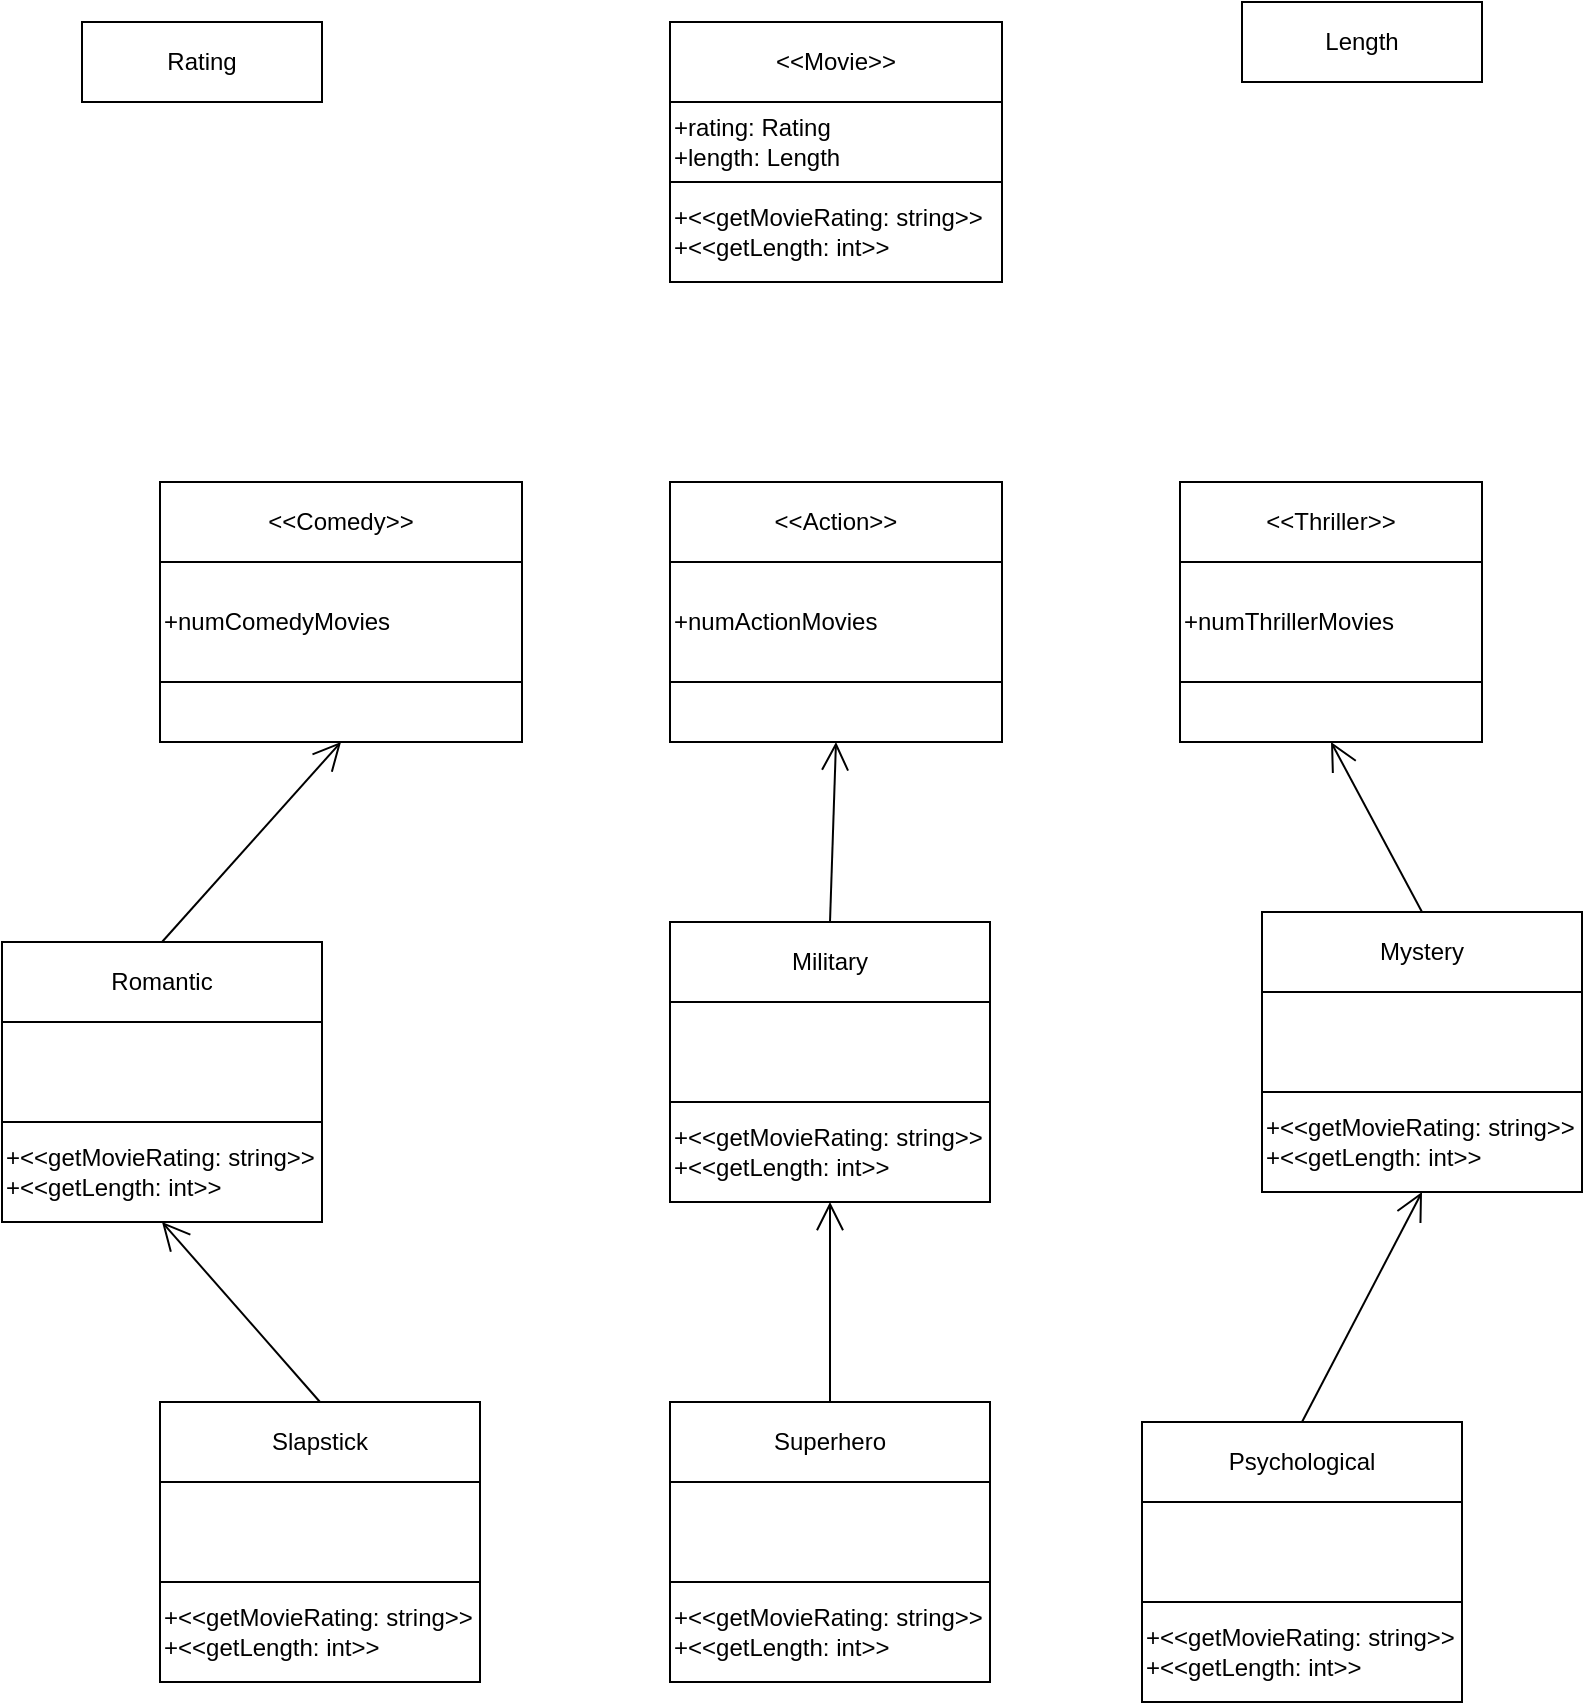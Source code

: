 <mxfile version="15.9.1" type="github">
  <diagram id="C5RBs43oDa-KdzZeNtuy" name="Page-1">
    <mxGraphModel dx="1455" dy="945" grid="1" gridSize="10" guides="1" tooltips="1" connect="1" arrows="1" fold="1" page="1" pageScale="1" pageWidth="827" pageHeight="1169" math="0" shadow="0">
      <root>
        <mxCell id="WIyWlLk6GJQsqaUBKTNV-0" />
        <mxCell id="WIyWlLk6GJQsqaUBKTNV-1" parent="WIyWlLk6GJQsqaUBKTNV-0" />
        <mxCell id="EO888Z2LSfCSHxFameB1-0" value="&amp;lt;&amp;lt;Movie&amp;gt;&amp;gt;" style="rounded=0;whiteSpace=wrap;html=1;" parent="WIyWlLk6GJQsqaUBKTNV-1" vertex="1">
          <mxGeometry x="354" y="50" width="166" height="40" as="geometry" />
        </mxCell>
        <mxCell id="EO888Z2LSfCSHxFameB1-1" value="+rating: Rating&lt;br&gt;+length: Length" style="rounded=0;whiteSpace=wrap;html=1;align=left;" parent="WIyWlLk6GJQsqaUBKTNV-1" vertex="1">
          <mxGeometry x="354" y="90" width="166" height="40" as="geometry" />
        </mxCell>
        <mxCell id="EO888Z2LSfCSHxFameB1-2" value="+&amp;lt;&amp;lt;getMovieRating: string&amp;gt;&amp;gt;&lt;br&gt;+&amp;lt;&amp;lt;getLength: int&amp;gt;&amp;gt;" style="rounded=0;whiteSpace=wrap;html=1;align=left;" parent="WIyWlLk6GJQsqaUBKTNV-1" vertex="1">
          <mxGeometry x="354" y="130" width="166" height="50" as="geometry" />
        </mxCell>
        <mxCell id="EO888Z2LSfCSHxFameB1-3" value="Rating" style="rounded=0;whiteSpace=wrap;html=1;align=center;" parent="WIyWlLk6GJQsqaUBKTNV-1" vertex="1">
          <mxGeometry x="60" y="50" width="120" height="40" as="geometry" />
        </mxCell>
        <mxCell id="EO888Z2LSfCSHxFameB1-4" value="Length" style="rounded=0;whiteSpace=wrap;html=1;align=center;" parent="WIyWlLk6GJQsqaUBKTNV-1" vertex="1">
          <mxGeometry x="640" y="40" width="120" height="40" as="geometry" />
        </mxCell>
        <mxCell id="EO888Z2LSfCSHxFameB1-5" value="&amp;lt;&amp;lt;Comedy&amp;gt;&amp;gt;" style="rounded=0;whiteSpace=wrap;html=1;align=center;" parent="WIyWlLk6GJQsqaUBKTNV-1" vertex="1">
          <mxGeometry x="99" y="280" width="181" height="40" as="geometry" />
        </mxCell>
        <mxCell id="EO888Z2LSfCSHxFameB1-6" value="&amp;lt;&amp;lt;Action&amp;gt;&amp;gt;" style="rounded=0;whiteSpace=wrap;html=1;align=center;" parent="WIyWlLk6GJQsqaUBKTNV-1" vertex="1">
          <mxGeometry x="354" y="280" width="166" height="40" as="geometry" />
        </mxCell>
        <mxCell id="EO888Z2LSfCSHxFameB1-7" value="&amp;lt;&amp;lt;Thriller&amp;gt;&amp;gt;" style="rounded=0;whiteSpace=wrap;html=1;align=center;" parent="WIyWlLk6GJQsqaUBKTNV-1" vertex="1">
          <mxGeometry x="609" y="280" width="151" height="40" as="geometry" />
        </mxCell>
        <mxCell id="EO888Z2LSfCSHxFameB1-8" value="Romantic" style="rounded=0;whiteSpace=wrap;html=1;align=center;" parent="WIyWlLk6GJQsqaUBKTNV-1" vertex="1">
          <mxGeometry x="20" y="510" width="160" height="40" as="geometry" />
        </mxCell>
        <mxCell id="EO888Z2LSfCSHxFameB1-16" value="+numComedyMovies" style="rounded=0;whiteSpace=wrap;html=1;align=left;" parent="WIyWlLk6GJQsqaUBKTNV-1" vertex="1">
          <mxGeometry x="99" y="320" width="181" height="60" as="geometry" />
        </mxCell>
        <mxCell id="EO888Z2LSfCSHxFameB1-17" value="" style="rounded=0;whiteSpace=wrap;html=1;align=center;" parent="WIyWlLk6GJQsqaUBKTNV-1" vertex="1">
          <mxGeometry x="99" y="380" width="181" height="30" as="geometry" />
        </mxCell>
        <mxCell id="EO888Z2LSfCSHxFameB1-18" value="+numActionMovies" style="rounded=0;whiteSpace=wrap;html=1;align=left;" parent="WIyWlLk6GJQsqaUBKTNV-1" vertex="1">
          <mxGeometry x="354" y="320" width="166" height="60" as="geometry" />
        </mxCell>
        <mxCell id="EO888Z2LSfCSHxFameB1-19" value="" style="rounded=0;whiteSpace=wrap;html=1;align=center;" parent="WIyWlLk6GJQsqaUBKTNV-1" vertex="1">
          <mxGeometry x="354" y="380" width="166" height="30" as="geometry" />
        </mxCell>
        <mxCell id="EO888Z2LSfCSHxFameB1-20" value="+numThrillerMovies" style="rounded=0;whiteSpace=wrap;html=1;align=left;" parent="WIyWlLk6GJQsqaUBKTNV-1" vertex="1">
          <mxGeometry x="609" y="320" width="151" height="60" as="geometry" />
        </mxCell>
        <mxCell id="EO888Z2LSfCSHxFameB1-21" value="" style="rounded=0;whiteSpace=wrap;html=1;align=center;" parent="WIyWlLk6GJQsqaUBKTNV-1" vertex="1">
          <mxGeometry x="609" y="380" width="151" height="30" as="geometry" />
        </mxCell>
        <mxCell id="aHy_CE2uwY0BwyLBqiSk-0" value="+&amp;lt;&amp;lt;getMovieRating: string&amp;gt;&amp;gt;&lt;br&gt;+&amp;lt;&amp;lt;getLength: int&amp;gt;&amp;gt;" style="rounded=0;whiteSpace=wrap;html=1;align=left;" vertex="1" parent="WIyWlLk6GJQsqaUBKTNV-1">
          <mxGeometry x="20" y="600" width="160" height="50" as="geometry" />
        </mxCell>
        <mxCell id="aHy_CE2uwY0BwyLBqiSk-1" value="" style="rounded=0;whiteSpace=wrap;html=1;align=left;" vertex="1" parent="WIyWlLk6GJQsqaUBKTNV-1">
          <mxGeometry x="20" y="550" width="160" height="50" as="geometry" />
        </mxCell>
        <mxCell id="aHy_CE2uwY0BwyLBqiSk-2" value="Slapstick" style="rounded=0;whiteSpace=wrap;html=1;align=center;" vertex="1" parent="WIyWlLk6GJQsqaUBKTNV-1">
          <mxGeometry x="99" y="740" width="160" height="40" as="geometry" />
        </mxCell>
        <mxCell id="aHy_CE2uwY0BwyLBqiSk-3" value="+&amp;lt;&amp;lt;getMovieRating: string&amp;gt;&amp;gt;&lt;br&gt;+&amp;lt;&amp;lt;getLength: int&amp;gt;&amp;gt;" style="rounded=0;whiteSpace=wrap;html=1;align=left;" vertex="1" parent="WIyWlLk6GJQsqaUBKTNV-1">
          <mxGeometry x="99" y="830" width="160" height="50" as="geometry" />
        </mxCell>
        <mxCell id="aHy_CE2uwY0BwyLBqiSk-4" value="" style="rounded=0;whiteSpace=wrap;html=1;align=left;" vertex="1" parent="WIyWlLk6GJQsqaUBKTNV-1">
          <mxGeometry x="99" y="780" width="160" height="50" as="geometry" />
        </mxCell>
        <mxCell id="aHy_CE2uwY0BwyLBqiSk-5" value="" style="endArrow=open;endFill=1;endSize=12;html=1;rounded=0;entryX=0.5;entryY=1;entryDx=0;entryDy=0;exitX=0.5;exitY=0;exitDx=0;exitDy=0;" edge="1" parent="WIyWlLk6GJQsqaUBKTNV-1" source="EO888Z2LSfCSHxFameB1-8" target="EO888Z2LSfCSHxFameB1-17">
          <mxGeometry width="160" relative="1" as="geometry">
            <mxPoint x="99" y="500" as="sourcePoint" />
            <mxPoint x="259" y="500" as="targetPoint" />
          </mxGeometry>
        </mxCell>
        <mxCell id="aHy_CE2uwY0BwyLBqiSk-6" value="" style="endArrow=open;endFill=1;endSize=12;html=1;rounded=0;exitX=0.5;exitY=0;exitDx=0;exitDy=0;entryX=0.5;entryY=1;entryDx=0;entryDy=0;" edge="1" parent="WIyWlLk6GJQsqaUBKTNV-1" source="aHy_CE2uwY0BwyLBqiSk-2" target="aHy_CE2uwY0BwyLBqiSk-0">
          <mxGeometry width="160" relative="1" as="geometry">
            <mxPoint x="180" y="710" as="sourcePoint" />
            <mxPoint x="340" y="710" as="targetPoint" />
          </mxGeometry>
        </mxCell>
        <mxCell id="aHy_CE2uwY0BwyLBqiSk-7" value="Military" style="rounded=0;whiteSpace=wrap;html=1;align=center;" vertex="1" parent="WIyWlLk6GJQsqaUBKTNV-1">
          <mxGeometry x="354" y="500" width="160" height="40" as="geometry" />
        </mxCell>
        <mxCell id="aHy_CE2uwY0BwyLBqiSk-8" value="+&amp;lt;&amp;lt;getMovieRating: string&amp;gt;&amp;gt;&lt;br&gt;+&amp;lt;&amp;lt;getLength: int&amp;gt;&amp;gt;" style="rounded=0;whiteSpace=wrap;html=1;align=left;" vertex="1" parent="WIyWlLk6GJQsqaUBKTNV-1">
          <mxGeometry x="354" y="590" width="160" height="50" as="geometry" />
        </mxCell>
        <mxCell id="aHy_CE2uwY0BwyLBqiSk-9" value="" style="rounded=0;whiteSpace=wrap;html=1;align=left;" vertex="1" parent="WIyWlLk6GJQsqaUBKTNV-1">
          <mxGeometry x="354" y="540" width="160" height="50" as="geometry" />
        </mxCell>
        <mxCell id="aHy_CE2uwY0BwyLBqiSk-10" value="Superhero" style="rounded=0;whiteSpace=wrap;html=1;align=center;" vertex="1" parent="WIyWlLk6GJQsqaUBKTNV-1">
          <mxGeometry x="354" y="740" width="160" height="40" as="geometry" />
        </mxCell>
        <mxCell id="aHy_CE2uwY0BwyLBqiSk-11" value="+&amp;lt;&amp;lt;getMovieRating: string&amp;gt;&amp;gt;&lt;br&gt;+&amp;lt;&amp;lt;getLength: int&amp;gt;&amp;gt;" style="rounded=0;whiteSpace=wrap;html=1;align=left;" vertex="1" parent="WIyWlLk6GJQsqaUBKTNV-1">
          <mxGeometry x="354" y="830" width="160" height="50" as="geometry" />
        </mxCell>
        <mxCell id="aHy_CE2uwY0BwyLBqiSk-12" value="" style="rounded=0;whiteSpace=wrap;html=1;align=left;" vertex="1" parent="WIyWlLk6GJQsqaUBKTNV-1">
          <mxGeometry x="354" y="780" width="160" height="50" as="geometry" />
        </mxCell>
        <mxCell id="aHy_CE2uwY0BwyLBqiSk-13" value="" style="endArrow=open;endFill=1;endSize=12;html=1;rounded=0;exitX=0.5;exitY=0;exitDx=0;exitDy=0;entryX=0.5;entryY=1;entryDx=0;entryDy=0;" edge="1" parent="WIyWlLk6GJQsqaUBKTNV-1" source="aHy_CE2uwY0BwyLBqiSk-10" target="aHy_CE2uwY0BwyLBqiSk-8">
          <mxGeometry width="160" relative="1" as="geometry">
            <mxPoint x="350" y="700" as="sourcePoint" />
            <mxPoint x="510" y="700" as="targetPoint" />
          </mxGeometry>
        </mxCell>
        <mxCell id="aHy_CE2uwY0BwyLBqiSk-14" value="" style="endArrow=open;endFill=1;endSize=12;html=1;rounded=0;entryX=0.5;entryY=1;entryDx=0;entryDy=0;exitX=0.5;exitY=0;exitDx=0;exitDy=0;" edge="1" parent="WIyWlLk6GJQsqaUBKTNV-1" source="aHy_CE2uwY0BwyLBqiSk-7" target="EO888Z2LSfCSHxFameB1-19">
          <mxGeometry width="160" relative="1" as="geometry">
            <mxPoint x="430" y="500" as="sourcePoint" />
            <mxPoint x="590" y="500" as="targetPoint" />
          </mxGeometry>
        </mxCell>
        <mxCell id="aHy_CE2uwY0BwyLBqiSk-15" value="Mystery" style="rounded=0;whiteSpace=wrap;html=1;align=center;" vertex="1" parent="WIyWlLk6GJQsqaUBKTNV-1">
          <mxGeometry x="650" y="495" width="160" height="40" as="geometry" />
        </mxCell>
        <mxCell id="aHy_CE2uwY0BwyLBqiSk-16" value="+&amp;lt;&amp;lt;getMovieRating: string&amp;gt;&amp;gt;&lt;br&gt;+&amp;lt;&amp;lt;getLength: int&amp;gt;&amp;gt;" style="rounded=0;whiteSpace=wrap;html=1;align=left;" vertex="1" parent="WIyWlLk6GJQsqaUBKTNV-1">
          <mxGeometry x="650" y="585" width="160" height="50" as="geometry" />
        </mxCell>
        <mxCell id="aHy_CE2uwY0BwyLBqiSk-17" value="" style="rounded=0;whiteSpace=wrap;html=1;align=left;" vertex="1" parent="WIyWlLk6GJQsqaUBKTNV-1">
          <mxGeometry x="650" y="535" width="160" height="50" as="geometry" />
        </mxCell>
        <mxCell id="aHy_CE2uwY0BwyLBqiSk-18" value="Psychological" style="rounded=0;whiteSpace=wrap;html=1;align=center;" vertex="1" parent="WIyWlLk6GJQsqaUBKTNV-1">
          <mxGeometry x="590" y="750" width="160" height="40" as="geometry" />
        </mxCell>
        <mxCell id="aHy_CE2uwY0BwyLBqiSk-19" value="+&amp;lt;&amp;lt;getMovieRating: string&amp;gt;&amp;gt;&lt;br&gt;+&amp;lt;&amp;lt;getLength: int&amp;gt;&amp;gt;" style="rounded=0;whiteSpace=wrap;html=1;align=left;" vertex="1" parent="WIyWlLk6GJQsqaUBKTNV-1">
          <mxGeometry x="590" y="840" width="160" height="50" as="geometry" />
        </mxCell>
        <mxCell id="aHy_CE2uwY0BwyLBqiSk-20" value="" style="rounded=0;whiteSpace=wrap;html=1;align=left;" vertex="1" parent="WIyWlLk6GJQsqaUBKTNV-1">
          <mxGeometry x="590" y="790" width="160" height="50" as="geometry" />
        </mxCell>
        <mxCell id="aHy_CE2uwY0BwyLBqiSk-21" value="" style="endArrow=open;endFill=1;endSize=12;html=1;rounded=0;exitX=0.5;exitY=0;exitDx=0;exitDy=0;entryX=0.5;entryY=1;entryDx=0;entryDy=0;" edge="1" parent="WIyWlLk6GJQsqaUBKTNV-1" source="aHy_CE2uwY0BwyLBqiSk-18" target="aHy_CE2uwY0BwyLBqiSk-16">
          <mxGeometry width="160" relative="1" as="geometry">
            <mxPoint x="330" y="680" as="sourcePoint" />
            <mxPoint x="490" y="680" as="targetPoint" />
          </mxGeometry>
        </mxCell>
        <mxCell id="aHy_CE2uwY0BwyLBqiSk-22" value="" style="endArrow=open;endFill=1;endSize=12;html=1;rounded=0;entryX=0.5;entryY=1;entryDx=0;entryDy=0;" edge="1" parent="WIyWlLk6GJQsqaUBKTNV-1" target="EO888Z2LSfCSHxFameB1-21">
          <mxGeometry width="160" relative="1" as="geometry">
            <mxPoint x="730" y="495" as="sourcePoint" />
            <mxPoint x="890" y="495" as="targetPoint" />
          </mxGeometry>
        </mxCell>
      </root>
    </mxGraphModel>
  </diagram>
</mxfile>
